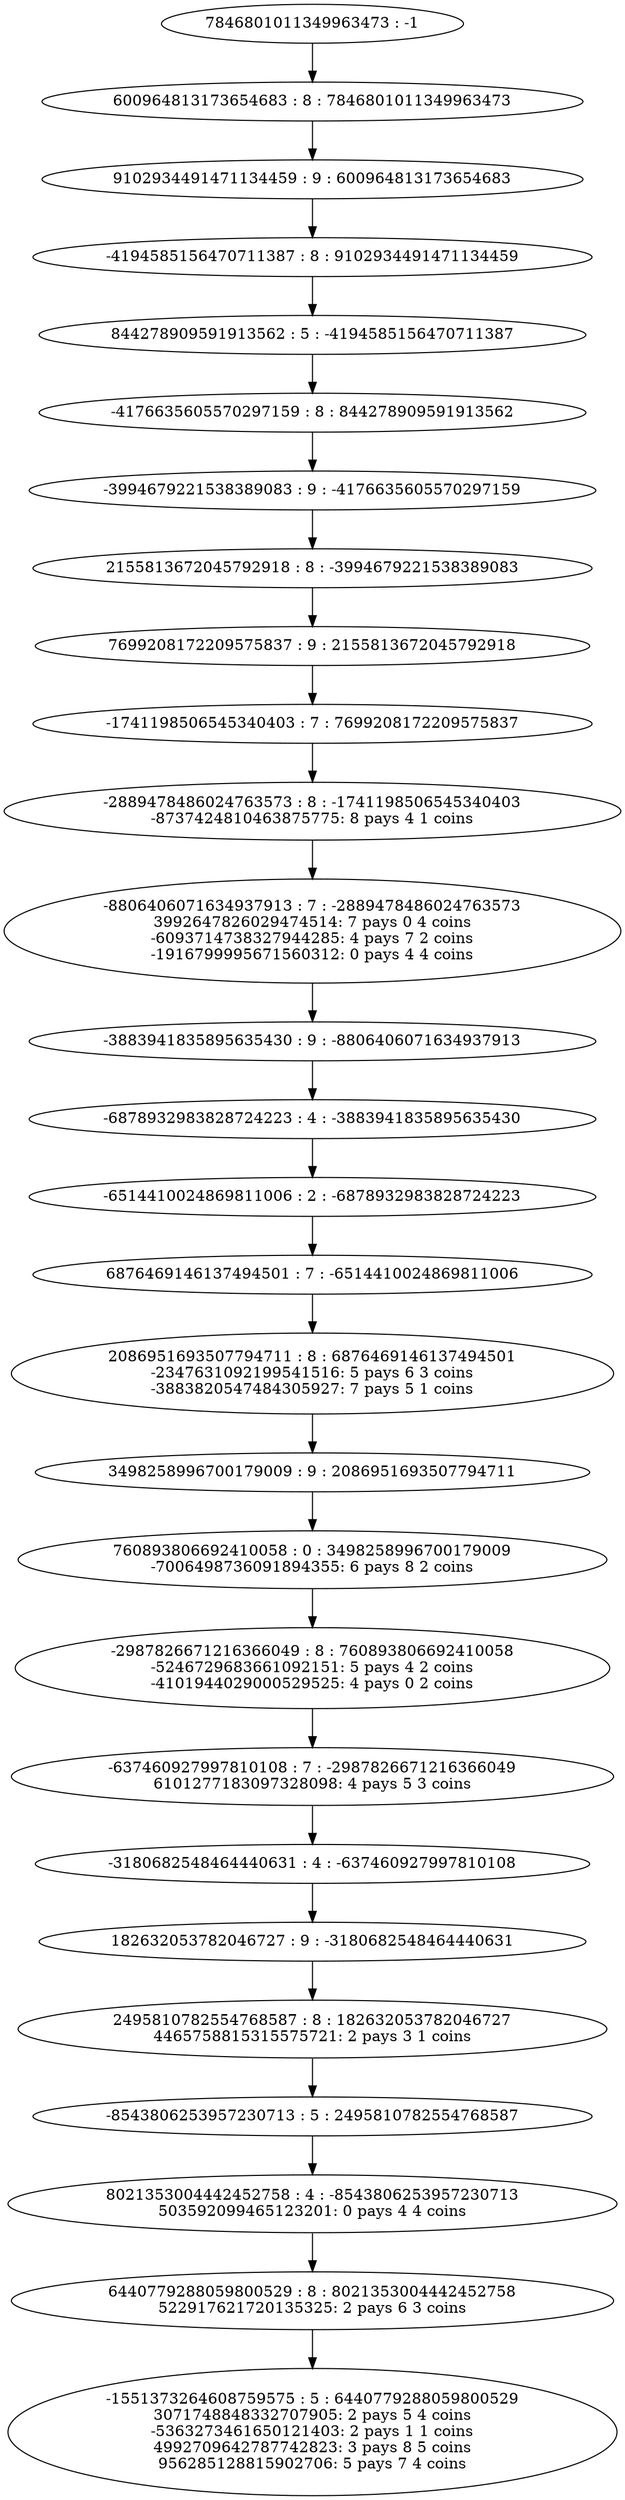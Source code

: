 digraph "plots_10_0.9_0.8_1000000.0_6000.0_2880000.0/tree_5_27.dot" {
	0 [label="7846801011349963473 : -1"]
	1 [label="600964813173654683 : 8 : 7846801011349963473
"]
	2 [label="9102934491471134459 : 9 : 600964813173654683
"]
	3 [label="-4194585156470711387 : 8 : 9102934491471134459
"]
	4 [label="844278909591913562 : 5 : -4194585156470711387
"]
	5 [label="-4176635605570297159 : 8 : 844278909591913562
"]
	6 [label="-3994679221538389083 : 9 : -4176635605570297159
"]
	7 [label="2155813672045792918 : 8 : -3994679221538389083
"]
	8 [label="7699208172209575837 : 9 : 2155813672045792918
"]
	9 [label="-1741198506545340403 : 7 : 7699208172209575837
"]
	10 [label="-2889478486024763573 : 8 : -1741198506545340403
-8737424810463875775: 8 pays 4 1 coins
"]
	11 [label="-8806406071634937913 : 7 : -2889478486024763573
3992647826029474514: 7 pays 0 4 coins
-6093714738327944285: 4 pays 7 2 coins
-1916799995671560312: 0 pays 4 4 coins
"]
	12 [label="-3883941835895635430 : 9 : -8806406071634937913
"]
	13 [label="-6878932983828724223 : 4 : -3883941835895635430
"]
	14 [label="-6514410024869811006 : 2 : -6878932983828724223
"]
	15 [label="6876469146137494501 : 7 : -6514410024869811006
"]
	16 [label="2086951693507794711 : 8 : 6876469146137494501
-2347631092199541516: 5 pays 6 3 coins
-3883820547484305927: 7 pays 5 1 coins
"]
	17 [label="3498258996700179009 : 9 : 2086951693507794711
"]
	18 [label="760893806692410058 : 0 : 3498258996700179009
-7006498736091894355: 6 pays 8 2 coins
"]
	19 [label="-2987826671216366049 : 8 : 760893806692410058
-5246729683661092151: 5 pays 4 2 coins
-4101944029000529525: 4 pays 0 2 coins
"]
	20 [label="-637460927997810108 : 7 : -2987826671216366049
6101277183097328098: 4 pays 5 3 coins
"]
	21 [label="-3180682548464440631 : 4 : -637460927997810108
"]
	22 [label="182632053782046727 : 9 : -3180682548464440631
"]
	23 [label="2495810782554768587 : 8 : 182632053782046727
4465758815315575721: 2 pays 3 1 coins
"]
	24 [label="-8543806253957230713 : 5 : 2495810782554768587
"]
	25 [label="8021353004442452758 : 4 : -8543806253957230713
503592099465123201: 0 pays 4 4 coins
"]
	26 [label="6440779288059800529 : 8 : 8021353004442452758
522917621720135325: 2 pays 6 3 coins
"]
	27 [label="-1551373264608759575 : 5 : 6440779288059800529
3071748848332707905: 2 pays 5 4 coins
-5363273461650121403: 2 pays 1 1 coins
4992709642787742823: 3 pays 8 5 coins
956285128815902706: 5 pays 7 4 coins
"]
	0 -> 1
	1 -> 2
	2 -> 3
	3 -> 4
	4 -> 5
	5 -> 6
	6 -> 7
	7 -> 8
	8 -> 9
	9 -> 10
	10 -> 11
	11 -> 12
	12 -> 13
	13 -> 14
	14 -> 15
	15 -> 16
	16 -> 17
	17 -> 18
	18 -> 19
	19 -> 20
	20 -> 21
	21 -> 22
	22 -> 23
	23 -> 24
	24 -> 25
	25 -> 26
	26 -> 27
}
